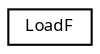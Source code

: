 digraph "Graphical Class Hierarchy"
{
  edge [fontname="Sans",fontsize="8",labelfontname="Sans",labelfontsize="8"];
  node [fontname="Sans",fontsize="8",shape=record];
  rankdir="LR";
  Node1 [label="LoadF",height=0.2,width=0.4,color="black", fillcolor="white", style="filled",URL="$struct_load_f.html"];
}
